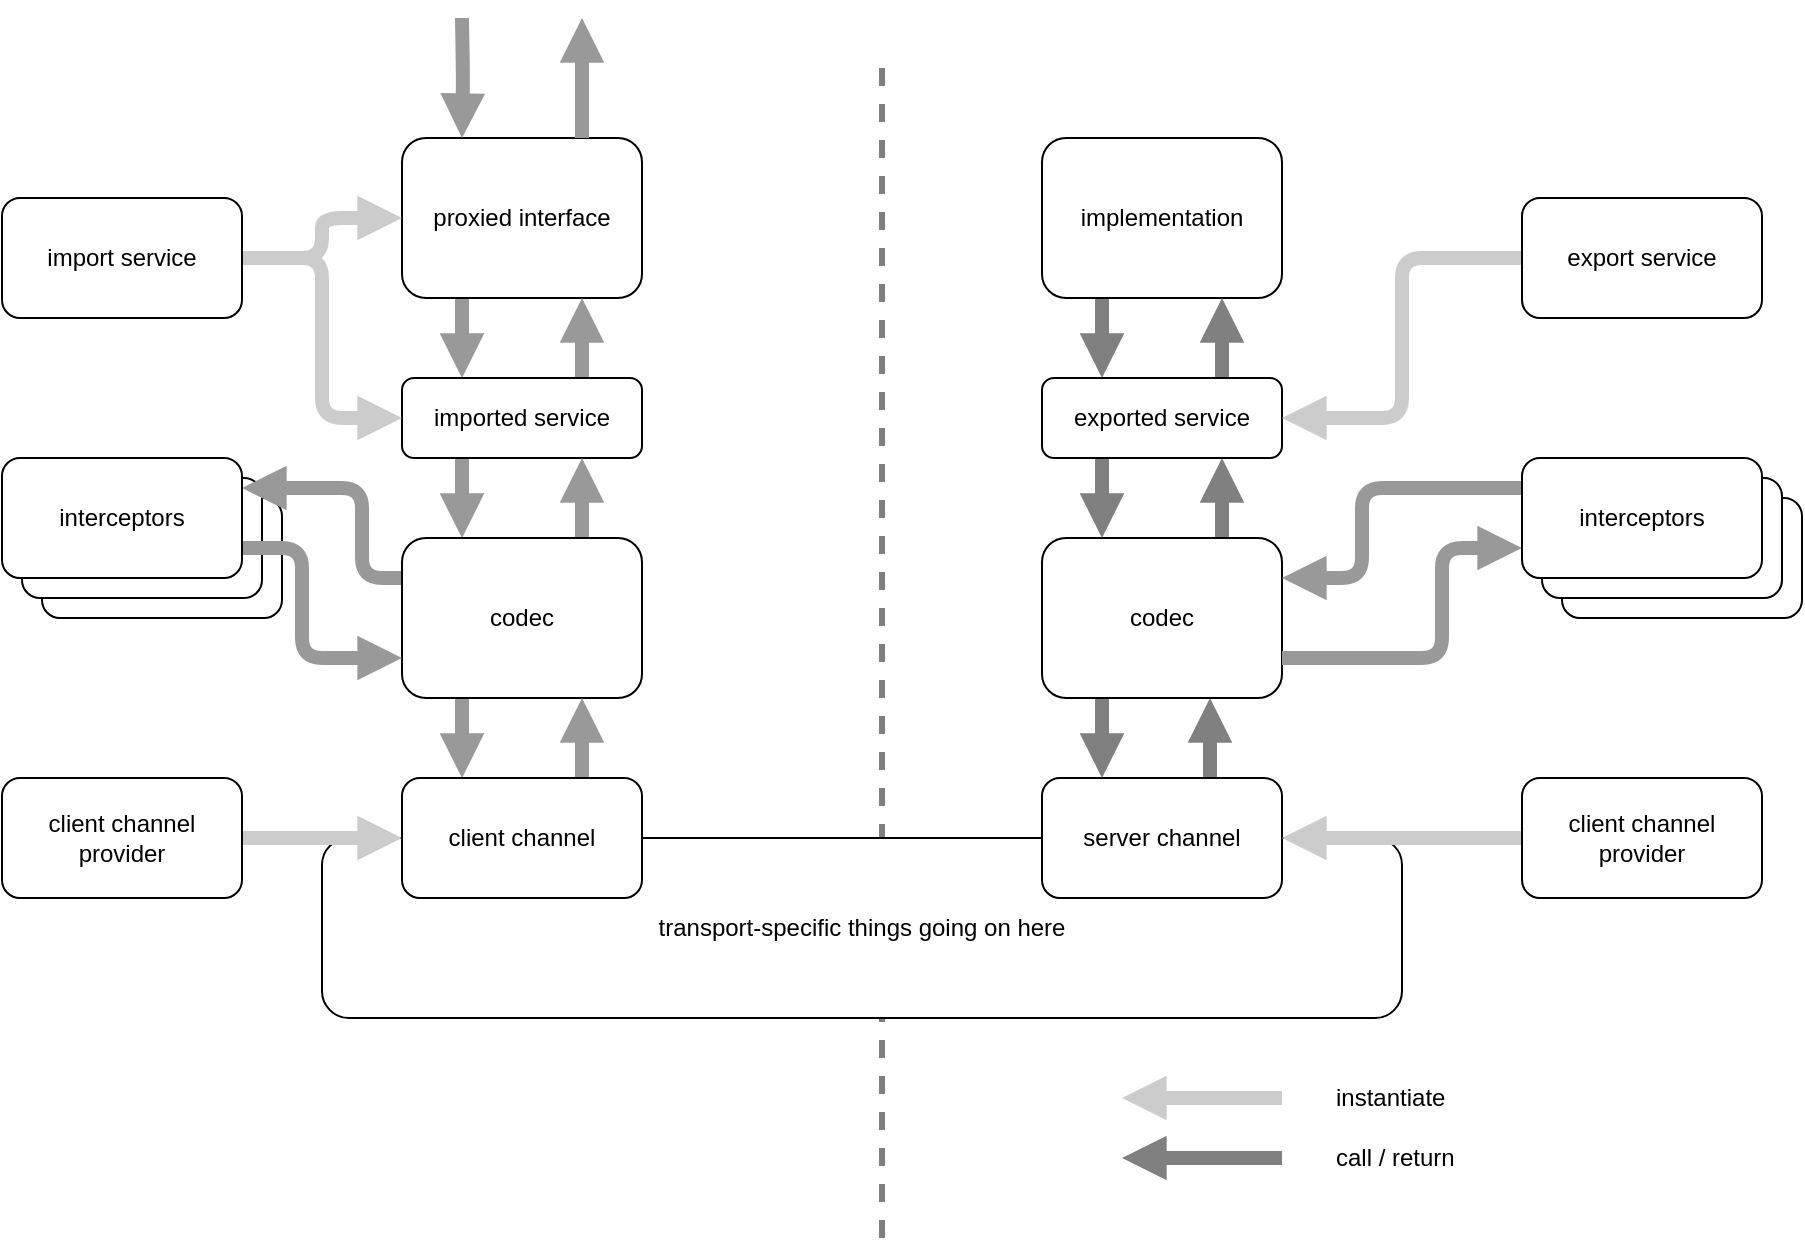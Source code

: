 <mxfile version="12.1.1" type="device" pages="1"><diagram id="aBUXb_VB8oF1aAmd0KXX" name="Page-1"><mxGraphModel dx="1729" dy="891" grid="1" gridSize="10" guides="1" tooltips="1" connect="1" arrows="1" fold="1" page="1" pageScale="1" pageWidth="1100" pageHeight="850" math="0" shadow="0"><root><mxCell id="0"/><mxCell id="1" parent="0"/><mxCell id="hg2rDfUhXxlfXMJNok9X-56" value="" style="endArrow=none;dashed=1;html=1;strokeColor=#808080;strokeWidth=3;" edge="1" parent="1"><mxGeometry width="50" height="50" relative="1" as="geometry"><mxPoint x="480" y="630" as="sourcePoint"/><mxPoint x="480" y="40" as="targetPoint"/></mxGeometry></mxCell><mxCell id="hg2rDfUhXxlfXMJNok9X-19" value="transport-specific things going on here" style="rounded=1;whiteSpace=wrap;html=1;" vertex="1" parent="1"><mxGeometry x="200" y="430" width="540" height="90" as="geometry"/></mxCell><mxCell id="hg2rDfUhXxlfXMJNok9X-9" value="interceptors" style="rounded=1;whiteSpace=wrap;html=1;" vertex="1" parent="1"><mxGeometry x="60" y="260" width="120" height="60" as="geometry"/></mxCell><mxCell id="hg2rDfUhXxlfXMJNok9X-8" value="interceptors" style="rounded=1;whiteSpace=wrap;html=1;" vertex="1" parent="1"><mxGeometry x="50" y="250" width="120" height="60" as="geometry"/></mxCell><mxCell id="hg2rDfUhXxlfXMJNok9X-12" style="edgeStyle=orthogonalEdgeStyle;rounded=1;orthogonalLoop=1;jettySize=auto;html=1;exitX=0.25;exitY=1;exitDx=0;exitDy=0;entryX=0.25;entryY=0;entryDx=0;entryDy=0;endArrow=block;endFill=1;endSize=4;strokeColor=#999999;strokeWidth=7;" edge="1" parent="1" source="hg2rDfUhXxlfXMJNok9X-1" target="hg2rDfUhXxlfXMJNok9X-3"><mxGeometry relative="1" as="geometry"/></mxCell><mxCell id="hg2rDfUhXxlfXMJNok9X-1" value="proxied interface" style="rounded=1;whiteSpace=wrap;html=1;" vertex="1" parent="1"><mxGeometry x="240" y="80" width="120" height="80" as="geometry"/></mxCell><mxCell id="hg2rDfUhXxlfXMJNok9X-48" style="edgeStyle=elbowEdgeStyle;rounded=1;orthogonalLoop=1;jettySize=auto;html=1;entryX=0.25;entryY=0;entryDx=0;entryDy=0;endArrow=block;endFill=1;endSize=4;strokeColor=#808080;strokeWidth=7;" edge="1" parent="1" source="hg2rDfUhXxlfXMJNok9X-2" target="hg2rDfUhXxlfXMJNok9X-28"><mxGeometry relative="1" as="geometry"/></mxCell><mxCell id="hg2rDfUhXxlfXMJNok9X-2" value="implementation" style="rounded=1;whiteSpace=wrap;html=1;" vertex="1" parent="1"><mxGeometry x="560" y="80" width="120" height="80" as="geometry"/></mxCell><mxCell id="hg2rDfUhXxlfXMJNok9X-14" style="edgeStyle=orthogonalEdgeStyle;rounded=1;orthogonalLoop=1;jettySize=auto;html=1;entryX=0.75;entryY=1;entryDx=0;entryDy=0;endArrow=block;endFill=1;endSize=4;strokeColor=#999999;strokeWidth=7;exitX=0.75;exitY=0;exitDx=0;exitDy=0;" edge="1" parent="1" source="hg2rDfUhXxlfXMJNok9X-3" target="hg2rDfUhXxlfXMJNok9X-1"><mxGeometry relative="1" as="geometry"/></mxCell><mxCell id="hg2rDfUhXxlfXMJNok9X-15" style="edgeStyle=orthogonalEdgeStyle;rounded=1;orthogonalLoop=1;jettySize=auto;html=1;entryX=0.25;entryY=0;entryDx=0;entryDy=0;endArrow=block;endFill=1;endSize=4;strokeColor=#999999;strokeWidth=7;exitX=0.25;exitY=1;exitDx=0;exitDy=0;" edge="1" parent="1" source="hg2rDfUhXxlfXMJNok9X-3" target="hg2rDfUhXxlfXMJNok9X-6"><mxGeometry relative="1" as="geometry"/></mxCell><mxCell id="hg2rDfUhXxlfXMJNok9X-3" value="imported service" style="rounded=1;whiteSpace=wrap;html=1;" vertex="1" parent="1"><mxGeometry x="240" y="200" width="120" height="40" as="geometry"/></mxCell><mxCell id="hg2rDfUhXxlfXMJNok9X-10" style="edgeStyle=elbowEdgeStyle;rounded=1;orthogonalLoop=1;jettySize=auto;html=1;entryX=1;entryY=0.25;entryDx=0;entryDy=0;strokeColor=#999999;strokeWidth=7;endSize=4;endArrow=block;endFill=1;exitX=0;exitY=0.25;exitDx=0;exitDy=0;" edge="1" parent="1" source="hg2rDfUhXxlfXMJNok9X-6" target="hg2rDfUhXxlfXMJNok9X-7"><mxGeometry relative="1" as="geometry"><Array as="points"><mxPoint x="220" y="270"/></Array></mxGeometry></mxCell><mxCell id="hg2rDfUhXxlfXMJNok9X-16" style="edgeStyle=orthogonalEdgeStyle;rounded=1;orthogonalLoop=1;jettySize=auto;html=1;entryX=0.75;entryY=1;entryDx=0;entryDy=0;endArrow=block;endFill=1;endSize=4;strokeColor=#999999;strokeWidth=7;exitX=0.75;exitY=0;exitDx=0;exitDy=0;" edge="1" parent="1" source="hg2rDfUhXxlfXMJNok9X-6" target="hg2rDfUhXxlfXMJNok9X-3"><mxGeometry relative="1" as="geometry"/></mxCell><mxCell id="hg2rDfUhXxlfXMJNok9X-21" style="edgeStyle=orthogonalEdgeStyle;rounded=1;orthogonalLoop=1;jettySize=auto;html=1;entryX=0.25;entryY=0;entryDx=0;entryDy=0;endArrow=block;endFill=1;endSize=4;strokeColor=#999999;strokeWidth=7;exitX=0.25;exitY=1;exitDx=0;exitDy=0;" edge="1" parent="1" source="hg2rDfUhXxlfXMJNok9X-6" target="hg2rDfUhXxlfXMJNok9X-18"><mxGeometry relative="1" as="geometry"/></mxCell><mxCell id="hg2rDfUhXxlfXMJNok9X-6" value="codec" style="rounded=1;whiteSpace=wrap;html=1;" vertex="1" parent="1"><mxGeometry x="240" y="280" width="120" height="80" as="geometry"/></mxCell><mxCell id="hg2rDfUhXxlfXMJNok9X-11" style="edgeStyle=orthogonalEdgeStyle;rounded=1;orthogonalLoop=1;jettySize=auto;html=1;entryX=0;entryY=0.75;entryDx=0;entryDy=0;endArrow=block;endFill=1;endSize=4;strokeColor=#999999;strokeWidth=7;exitX=1;exitY=0.75;exitDx=0;exitDy=0;" edge="1" parent="1" source="hg2rDfUhXxlfXMJNok9X-7" target="hg2rDfUhXxlfXMJNok9X-6"><mxGeometry relative="1" as="geometry"><Array as="points"><mxPoint x="190" y="285"/><mxPoint x="190" y="340"/></Array></mxGeometry></mxCell><mxCell id="hg2rDfUhXxlfXMJNok9X-7" value="interceptors" style="rounded=1;whiteSpace=wrap;html=1;" vertex="1" parent="1"><mxGeometry x="40" y="240" width="120" height="60" as="geometry"/></mxCell><mxCell id="hg2rDfUhXxlfXMJNok9X-23" style="edgeStyle=orthogonalEdgeStyle;rounded=1;orthogonalLoop=1;jettySize=auto;html=1;endArrow=block;endFill=1;endSize=4;strokeColor=#CCCCCC;strokeWidth=7;" edge="1" parent="1" source="hg2rDfUhXxlfXMJNok9X-17" target="hg2rDfUhXxlfXMJNok9X-18"><mxGeometry relative="1" as="geometry"/></mxCell><mxCell id="hg2rDfUhXxlfXMJNok9X-17" value="client channel&lt;br&gt;provider" style="rounded=1;whiteSpace=wrap;html=1;" vertex="1" parent="1"><mxGeometry x="40" y="400" width="120" height="60" as="geometry"/></mxCell><mxCell id="hg2rDfUhXxlfXMJNok9X-22" style="edgeStyle=orthogonalEdgeStyle;rounded=1;orthogonalLoop=1;jettySize=auto;html=1;entryX=0.75;entryY=1;entryDx=0;entryDy=0;endArrow=block;endFill=1;endSize=4;strokeColor=#999999;strokeWidth=7;exitX=0.75;exitY=0;exitDx=0;exitDy=0;" edge="1" parent="1" source="hg2rDfUhXxlfXMJNok9X-18" target="hg2rDfUhXxlfXMJNok9X-6"><mxGeometry relative="1" as="geometry"/></mxCell><mxCell id="hg2rDfUhXxlfXMJNok9X-18" value="client channel" style="rounded=1;whiteSpace=wrap;html=1;" vertex="1" parent="1"><mxGeometry x="240" y="400" width="120" height="60" as="geometry"/></mxCell><mxCell id="hg2rDfUhXxlfXMJNok9X-43" style="edgeStyle=elbowEdgeStyle;rounded=1;orthogonalLoop=1;jettySize=auto;html=1;entryX=0.7;entryY=1;entryDx=0;entryDy=0;entryPerimeter=0;endArrow=block;endFill=1;endSize=4;strokeColor=#808080;strokeWidth=7;" edge="1" parent="1" source="hg2rDfUhXxlfXMJNok9X-20" target="hg2rDfUhXxlfXMJNok9X-27"><mxGeometry relative="1" as="geometry"/></mxCell><mxCell id="hg2rDfUhXxlfXMJNok9X-20" value="server channel" style="rounded=1;whiteSpace=wrap;html=1;" vertex="1" parent="1"><mxGeometry x="560" y="400" width="120" height="60" as="geometry"/></mxCell><mxCell id="hg2rDfUhXxlfXMJNok9X-25" style="edgeStyle=elbowEdgeStyle;rounded=1;orthogonalLoop=1;jettySize=auto;html=1;endArrow=block;endFill=1;endSize=4;strokeColor=#CCCCCC;strokeWidth=7;" edge="1" parent="1" source="hg2rDfUhXxlfXMJNok9X-24" target="hg2rDfUhXxlfXMJNok9X-1"><mxGeometry relative="1" as="geometry"/></mxCell><mxCell id="hg2rDfUhXxlfXMJNok9X-26" style="edgeStyle=elbowEdgeStyle;rounded=1;orthogonalLoop=1;jettySize=auto;html=1;endArrow=block;endFill=1;endSize=4;strokeColor=#CCCCCC;strokeWidth=7;" edge="1" parent="1" source="hg2rDfUhXxlfXMJNok9X-24" target="hg2rDfUhXxlfXMJNok9X-3"><mxGeometry relative="1" as="geometry"/></mxCell><mxCell id="hg2rDfUhXxlfXMJNok9X-24" value="import service" style="rounded=1;whiteSpace=wrap;html=1;" vertex="1" parent="1"><mxGeometry x="40" y="110" width="120" height="60" as="geometry"/></mxCell><mxCell id="hg2rDfUhXxlfXMJNok9X-44" style="edgeStyle=elbowEdgeStyle;rounded=1;orthogonalLoop=1;jettySize=auto;html=1;entryX=0.25;entryY=0;entryDx=0;entryDy=0;endArrow=block;endFill=1;endSize=4;strokeColor=#808080;strokeWidth=7;" edge="1" parent="1" source="hg2rDfUhXxlfXMJNok9X-27" target="hg2rDfUhXxlfXMJNok9X-20"><mxGeometry relative="1" as="geometry"/></mxCell><mxCell id="hg2rDfUhXxlfXMJNok9X-45" style="edgeStyle=elbowEdgeStyle;rounded=1;orthogonalLoop=1;jettySize=auto;html=1;entryX=0.75;entryY=1;entryDx=0;entryDy=0;endArrow=block;endFill=1;endSize=4;strokeColor=#808080;strokeWidth=7;" edge="1" parent="1" source="hg2rDfUhXxlfXMJNok9X-27" target="hg2rDfUhXxlfXMJNok9X-28"><mxGeometry relative="1" as="geometry"/></mxCell><mxCell id="hg2rDfUhXxlfXMJNok9X-27" value="codec" style="rounded=1;whiteSpace=wrap;html=1;" vertex="1" parent="1"><mxGeometry x="560" y="280" width="120" height="80" as="geometry"/></mxCell><mxCell id="hg2rDfUhXxlfXMJNok9X-46" style="edgeStyle=elbowEdgeStyle;rounded=1;orthogonalLoop=1;jettySize=auto;html=1;entryX=0.25;entryY=0;entryDx=0;entryDy=0;endArrow=block;endFill=1;endSize=4;strokeColor=#808080;strokeWidth=7;" edge="1" parent="1" source="hg2rDfUhXxlfXMJNok9X-28" target="hg2rDfUhXxlfXMJNok9X-27"><mxGeometry relative="1" as="geometry"/></mxCell><mxCell id="hg2rDfUhXxlfXMJNok9X-47" style="edgeStyle=elbowEdgeStyle;rounded=1;orthogonalLoop=1;jettySize=auto;html=1;entryX=0.75;entryY=1;entryDx=0;entryDy=0;endArrow=block;endFill=1;endSize=4;strokeColor=#808080;strokeWidth=7;" edge="1" parent="1" source="hg2rDfUhXxlfXMJNok9X-28" target="hg2rDfUhXxlfXMJNok9X-2"><mxGeometry relative="1" as="geometry"/></mxCell><mxCell id="hg2rDfUhXxlfXMJNok9X-28" value="exported service" style="rounded=1;whiteSpace=wrap;html=1;" vertex="1" parent="1"><mxGeometry x="560" y="200" width="120" height="40" as="geometry"/></mxCell><mxCell id="hg2rDfUhXxlfXMJNok9X-31" style="edgeStyle=elbowEdgeStyle;rounded=1;orthogonalLoop=1;jettySize=auto;html=1;entryX=1;entryY=0.5;entryDx=0;entryDy=0;endArrow=block;endFill=1;endSize=4;strokeColor=#CCCCCC;strokeWidth=7;" edge="1" parent="1" source="hg2rDfUhXxlfXMJNok9X-29" target="hg2rDfUhXxlfXMJNok9X-28"><mxGeometry relative="1" as="geometry"/></mxCell><mxCell id="hg2rDfUhXxlfXMJNok9X-29" value="export service" style="rounded=1;whiteSpace=wrap;html=1;" vertex="1" parent="1"><mxGeometry x="800" y="110" width="120" height="60" as="geometry"/></mxCell><mxCell id="hg2rDfUhXxlfXMJNok9X-33" style="edgeStyle=elbowEdgeStyle;rounded=1;orthogonalLoop=1;jettySize=auto;html=1;endArrow=block;endFill=1;endSize=4;strokeColor=#CCCCCC;strokeWidth=7;" edge="1" parent="1" source="hg2rDfUhXxlfXMJNok9X-32" target="hg2rDfUhXxlfXMJNok9X-20"><mxGeometry relative="1" as="geometry"/></mxCell><mxCell id="hg2rDfUhXxlfXMJNok9X-32" value="client channel&lt;br&gt;provider" style="rounded=1;whiteSpace=wrap;html=1;" vertex="1" parent="1"><mxGeometry x="800" y="400" width="120" height="60" as="geometry"/></mxCell><mxCell id="hg2rDfUhXxlfXMJNok9X-38" value="interceptors" style="rounded=1;whiteSpace=wrap;html=1;" vertex="1" parent="1"><mxGeometry x="820" y="260" width="120" height="60" as="geometry"/></mxCell><mxCell id="hg2rDfUhXxlfXMJNok9X-39" value="interceptors" style="rounded=1;whiteSpace=wrap;html=1;" vertex="1" parent="1"><mxGeometry x="810" y="250" width="120" height="60" as="geometry"/></mxCell><mxCell id="hg2rDfUhXxlfXMJNok9X-40" style="edgeStyle=elbowEdgeStyle;rounded=1;orthogonalLoop=1;jettySize=auto;html=1;entryX=0;entryY=0.75;entryDx=0;entryDy=0;strokeColor=#999999;strokeWidth=7;endSize=4;endArrow=block;endFill=1;exitX=1;exitY=0.75;exitDx=0;exitDy=0;" edge="1" parent="1" target="hg2rDfUhXxlfXMJNok9X-42" source="hg2rDfUhXxlfXMJNok9X-27"><mxGeometry relative="1" as="geometry"><mxPoint x="1000" y="300" as="sourcePoint"/><Array as="points"><mxPoint x="760" y="320"/></Array></mxGeometry></mxCell><mxCell id="hg2rDfUhXxlfXMJNok9X-41" style="edgeStyle=elbowEdgeStyle;rounded=1;orthogonalLoop=1;jettySize=auto;html=1;endArrow=block;endFill=1;endSize=4;strokeColor=#999999;strokeWidth=7;exitX=0;exitY=0.25;exitDx=0;exitDy=0;entryX=1;entryY=0.25;entryDx=0;entryDy=0;" edge="1" parent="1" source="hg2rDfUhXxlfXMJNok9X-42" target="hg2rDfUhXxlfXMJNok9X-27"><mxGeometry relative="1" as="geometry"><mxPoint x="1000" y="340" as="targetPoint"/><Array as="points"><mxPoint x="720" y="280"/></Array></mxGeometry></mxCell><mxCell id="hg2rDfUhXxlfXMJNok9X-42" value="interceptors" style="rounded=1;whiteSpace=wrap;html=1;" vertex="1" parent="1"><mxGeometry x="800" y="240" width="120" height="60" as="geometry"/></mxCell><mxCell id="hg2rDfUhXxlfXMJNok9X-50" style="edgeStyle=elbowEdgeStyle;rounded=1;orthogonalLoop=1;jettySize=auto;html=1;entryX=1;entryY=0.5;entryDx=0;entryDy=0;endArrow=block;endFill=1;endSize=4;strokeColor=#CCCCCC;strokeWidth=7;" edge="1" parent="1"><mxGeometry relative="1" as="geometry"><mxPoint x="680" y="560" as="sourcePoint"/><mxPoint x="600" y="560" as="targetPoint"/></mxGeometry></mxCell><mxCell id="hg2rDfUhXxlfXMJNok9X-51" value="instantiate" style="text;html=1;resizable=0;points=[];autosize=1;align=left;verticalAlign=top;spacingTop=-4;" vertex="1" parent="1"><mxGeometry x="705" y="550" width="70" height="20" as="geometry"/></mxCell><mxCell id="hg2rDfUhXxlfXMJNok9X-52" style="edgeStyle=elbowEdgeStyle;rounded=1;orthogonalLoop=1;jettySize=auto;html=1;endArrow=block;endFill=1;endSize=4;strokeColor=#808080;strokeWidth=7;" edge="1" parent="1"><mxGeometry relative="1" as="geometry"><mxPoint x="680" y="590" as="sourcePoint"/><mxPoint x="600" y="590" as="targetPoint"/></mxGeometry></mxCell><mxCell id="hg2rDfUhXxlfXMJNok9X-53" value="call / return" style="text;html=1;resizable=0;points=[];autosize=1;align=left;verticalAlign=top;spacingTop=-4;" vertex="1" parent="1"><mxGeometry x="705" y="580" width="70" height="20" as="geometry"/></mxCell><mxCell id="hg2rDfUhXxlfXMJNok9X-54" style="edgeStyle=orthogonalEdgeStyle;rounded=1;orthogonalLoop=1;jettySize=auto;html=1;entryX=0.25;entryY=0;entryDx=0;entryDy=0;endArrow=block;endFill=1;endSize=4;strokeColor=#999999;strokeWidth=7;" edge="1" parent="1" target="hg2rDfUhXxlfXMJNok9X-1"><mxGeometry relative="1" as="geometry"><mxPoint x="270" y="20" as="sourcePoint"/><mxPoint x="280" y="210" as="targetPoint"/></mxGeometry></mxCell><mxCell id="hg2rDfUhXxlfXMJNok9X-55" style="edgeStyle=orthogonalEdgeStyle;rounded=1;orthogonalLoop=1;jettySize=auto;html=1;endArrow=block;endFill=1;endSize=4;strokeColor=#999999;strokeWidth=7;exitX=0.75;exitY=0;exitDx=0;exitDy=0;" edge="1" parent="1" source="hg2rDfUhXxlfXMJNok9X-1"><mxGeometry relative="1" as="geometry"><mxPoint x="280" y="30" as="sourcePoint"/><mxPoint x="330" y="20" as="targetPoint"/></mxGeometry></mxCell></root></mxGraphModel></diagram></mxfile>